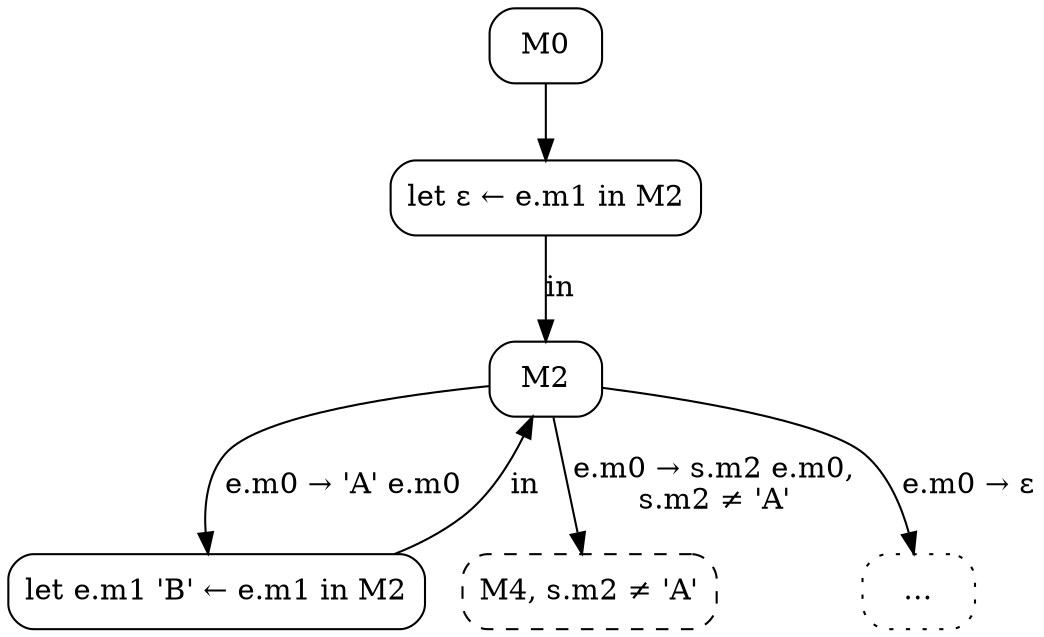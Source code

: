 digraph {
  node [shape=box, style=rounded];

  M0;
  M1 [label="let ε ← e.m1 in M2"];
  M0 -> M1;
  M1 -> M2 [label="in"];
  M3 [label="let e.m1 'B' ← e.m1 in M2"];
  M2 -> M3 [label="e.m0 → 'A' e.m0"];
  M3 -> M2 [label="in"];
  M4 [label="M4, s.m2 ≠ 'A'", style="rounded,dashed"];
  M2 -> M4 [label="e.m0 → s.m2 e.m0,\ns.m2 ≠ 'A'"];
  M5 [label="…", style="rounded,dotted"];
  M2 -> M5 [label="e.m0 → ε"];
}
